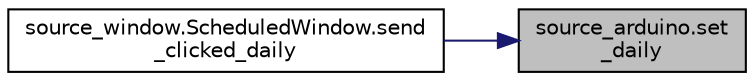 digraph "source_arduino.set_daily"
{
 // LATEX_PDF_SIZE
  edge [fontname="Helvetica",fontsize="10",labelfontname="Helvetica",labelfontsize="10"];
  node [fontname="Helvetica",fontsize="10",shape=record];
  rankdir="RL";
  Node1 [label="source_arduino.set\l_daily",height=0.2,width=0.4,color="black", fillcolor="grey75", style="filled", fontcolor="black",tooltip="Sets the Arduino to Pre-scheduled - Daily mode as well as the parameters necessary."];
  Node1 -> Node2 [dir="back",color="midnightblue",fontsize="10",style="solid",fontname="Helvetica"];
  Node2 [label="source_window.ScheduledWindow.send\l_clicked_daily",height=0.2,width=0.4,color="black", fillcolor="white", style="filled",URL="$classsource__window_1_1_scheduled_window.html#a331e5a5cb0847cceeed193099e5262ed",tooltip="Handler for the Daily mode - Send button."];
}
